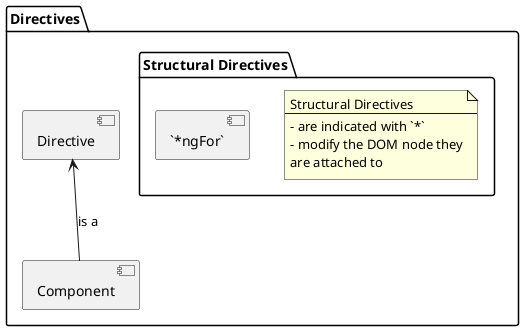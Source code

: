 @startuml

package Directives {
	[Directive]
	[Component] -up-> [Directive]: is a

	package "Structural Directives" {
		note as SDN
		Structural Directives
		---
		- are indicated with `*`
		- modify the DOM node they
		are attached to
		end note
		[`*ngFor`]
	}
}

@enduml
